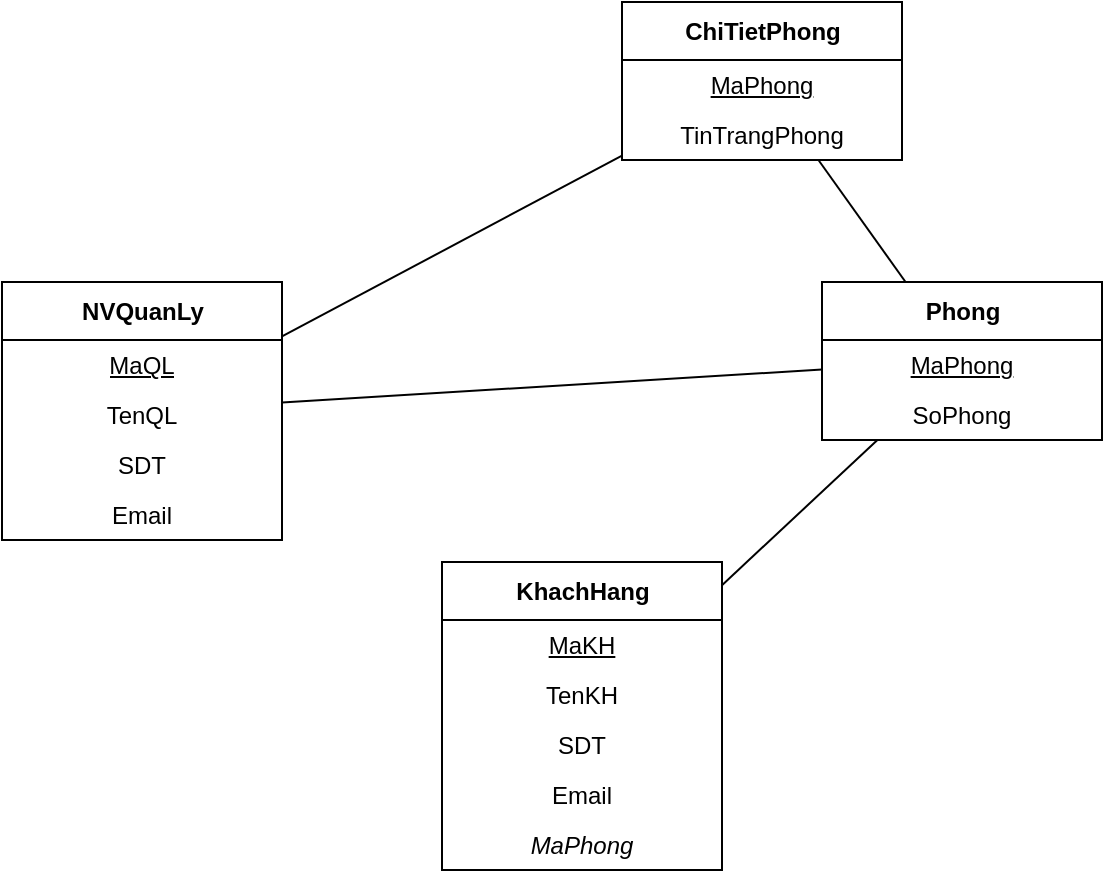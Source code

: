 <mxfile version="17.1.3" type="device"><diagram id="W-1X4iEh-EyaZDf7BX2V" name="Page-1"><mxGraphModel dx="996" dy="620" grid="1" gridSize="10" guides="1" tooltips="1" connect="1" arrows="1" fold="1" page="1" pageScale="1" pageWidth="850" pageHeight="1100" math="0" shadow="0"><root><mxCell id="0"/><mxCell id="1" parent="0"/><mxCell id="vqLzQNtrhKifFuW4FhJp-1" value="NVQuanLy" style="swimlane;fontStyle=1;align=center;verticalAlign=middle;childLayout=stackLayout;horizontal=1;startSize=29;horizontalStack=0;resizeParent=1;resizeParentMax=0;resizeLast=0;collapsible=0;marginBottom=0;html=1;" vertex="1" parent="1"><mxGeometry x="100" y="180" width="140" height="129" as="geometry"/></mxCell><mxCell id="vqLzQNtrhKifFuW4FhJp-2" value="&lt;u&gt;MaQL&lt;/u&gt;" style="text;html=1;strokeColor=none;fillColor=none;align=center;verticalAlign=middle;spacingLeft=4;spacingRight=4;overflow=hidden;rotatable=0;points=[[0,0.5],[1,0.5]];portConstraint=eastwest;" vertex="1" parent="vqLzQNtrhKifFuW4FhJp-1"><mxGeometry y="29" width="140" height="25" as="geometry"/></mxCell><mxCell id="vqLzQNtrhKifFuW4FhJp-4" value="TenQL" style="text;html=1;strokeColor=none;fillColor=none;align=center;verticalAlign=middle;spacingLeft=4;spacingRight=4;overflow=hidden;rotatable=0;points=[[0,0.5],[1,0.5]];portConstraint=eastwest;" vertex="1" parent="vqLzQNtrhKifFuW4FhJp-1"><mxGeometry y="54" width="140" height="25" as="geometry"/></mxCell><mxCell id="vqLzQNtrhKifFuW4FhJp-5" value="SDT" style="text;html=1;strokeColor=none;fillColor=none;align=center;verticalAlign=middle;spacingLeft=4;spacingRight=4;overflow=hidden;rotatable=0;points=[[0,0.5],[1,0.5]];portConstraint=eastwest;" vertex="1" parent="vqLzQNtrhKifFuW4FhJp-1"><mxGeometry y="79" width="140" height="25" as="geometry"/></mxCell><mxCell id="vqLzQNtrhKifFuW4FhJp-6" value="Email" style="text;html=1;strokeColor=none;fillColor=none;align=center;verticalAlign=middle;spacingLeft=4;spacingRight=4;overflow=hidden;rotatable=0;points=[[0,0.5],[1,0.5]];portConstraint=eastwest;" vertex="1" parent="vqLzQNtrhKifFuW4FhJp-1"><mxGeometry y="104" width="140" height="25" as="geometry"/></mxCell><mxCell id="vqLzQNtrhKifFuW4FhJp-7" value="Phong" style="swimlane;fontStyle=1;align=center;verticalAlign=middle;childLayout=stackLayout;horizontal=1;startSize=29;horizontalStack=0;resizeParent=1;resizeParentMax=0;resizeLast=0;collapsible=0;marginBottom=0;html=1;" vertex="1" parent="1"><mxGeometry x="510" y="180" width="140" height="79" as="geometry"/></mxCell><mxCell id="vqLzQNtrhKifFuW4FhJp-8" value="&lt;u&gt;MaPhong&lt;/u&gt;" style="text;html=1;strokeColor=none;fillColor=none;align=center;verticalAlign=middle;spacingLeft=4;spacingRight=4;overflow=hidden;rotatable=0;points=[[0,0.5],[1,0.5]];portConstraint=eastwest;" vertex="1" parent="vqLzQNtrhKifFuW4FhJp-7"><mxGeometry y="29" width="140" height="25" as="geometry"/></mxCell><mxCell id="vqLzQNtrhKifFuW4FhJp-9" value="SoPhong" style="text;html=1;strokeColor=none;fillColor=none;align=center;verticalAlign=middle;spacingLeft=4;spacingRight=4;overflow=hidden;rotatable=0;points=[[0,0.5],[1,0.5]];portConstraint=eastwest;" vertex="1" parent="vqLzQNtrhKifFuW4FhJp-7"><mxGeometry y="54" width="140" height="25" as="geometry"/></mxCell><mxCell id="vqLzQNtrhKifFuW4FhJp-12" value="ChiTietPhong" style="swimlane;fontStyle=1;align=center;verticalAlign=middle;childLayout=stackLayout;horizontal=1;startSize=29;horizontalStack=0;resizeParent=1;resizeParentMax=0;resizeLast=0;collapsible=0;marginBottom=0;html=1;" vertex="1" parent="1"><mxGeometry x="410" y="40" width="140" height="79" as="geometry"/></mxCell><mxCell id="vqLzQNtrhKifFuW4FhJp-13" value="&lt;u&gt;MaPhong&lt;/u&gt;" style="text;html=1;strokeColor=none;fillColor=none;align=center;verticalAlign=middle;spacingLeft=4;spacingRight=4;overflow=hidden;rotatable=0;points=[[0,0.5],[1,0.5]];portConstraint=eastwest;" vertex="1" parent="vqLzQNtrhKifFuW4FhJp-12"><mxGeometry y="29" width="140" height="25" as="geometry"/></mxCell><mxCell id="vqLzQNtrhKifFuW4FhJp-15" value="TinTrangPhong" style="text;html=1;strokeColor=none;fillColor=none;align=center;verticalAlign=middle;spacingLeft=4;spacingRight=4;overflow=hidden;rotatable=0;points=[[0,0.5],[1,0.5]];portConstraint=eastwest;" vertex="1" parent="vqLzQNtrhKifFuW4FhJp-12"><mxGeometry y="54" width="140" height="25" as="geometry"/></mxCell><mxCell id="vqLzQNtrhKifFuW4FhJp-16" value="KhachHang" style="swimlane;fontStyle=1;align=center;verticalAlign=middle;childLayout=stackLayout;horizontal=1;startSize=29;horizontalStack=0;resizeParent=1;resizeParentMax=0;resizeLast=0;collapsible=0;marginBottom=0;html=1;" vertex="1" parent="1"><mxGeometry x="320" y="320" width="140" height="154" as="geometry"/></mxCell><mxCell id="vqLzQNtrhKifFuW4FhJp-17" value="&lt;u&gt;MaKH&lt;/u&gt;" style="text;html=1;strokeColor=none;fillColor=none;align=center;verticalAlign=middle;spacingLeft=4;spacingRight=4;overflow=hidden;rotatable=0;points=[[0,0.5],[1,0.5]];portConstraint=eastwest;" vertex="1" parent="vqLzQNtrhKifFuW4FhJp-16"><mxGeometry y="29" width="140" height="25" as="geometry"/></mxCell><mxCell id="vqLzQNtrhKifFuW4FhJp-19" value="TenKH" style="text;html=1;strokeColor=none;fillColor=none;align=center;verticalAlign=middle;spacingLeft=4;spacingRight=4;overflow=hidden;rotatable=0;points=[[0,0.5],[1,0.5]];portConstraint=eastwest;" vertex="1" parent="vqLzQNtrhKifFuW4FhJp-16"><mxGeometry y="54" width="140" height="25" as="geometry"/></mxCell><mxCell id="vqLzQNtrhKifFuW4FhJp-20" value="SDT" style="text;html=1;strokeColor=none;fillColor=none;align=center;verticalAlign=middle;spacingLeft=4;spacingRight=4;overflow=hidden;rotatable=0;points=[[0,0.5],[1,0.5]];portConstraint=eastwest;" vertex="1" parent="vqLzQNtrhKifFuW4FhJp-16"><mxGeometry y="79" width="140" height="25" as="geometry"/></mxCell><mxCell id="vqLzQNtrhKifFuW4FhJp-21" value="Email" style="text;html=1;strokeColor=none;fillColor=none;align=center;verticalAlign=middle;spacingLeft=4;spacingRight=4;overflow=hidden;rotatable=0;points=[[0,0.5],[1,0.5]];portConstraint=eastwest;" vertex="1" parent="vqLzQNtrhKifFuW4FhJp-16"><mxGeometry y="104" width="140" height="25" as="geometry"/></mxCell><mxCell id="vqLzQNtrhKifFuW4FhJp-25" value="&lt;i&gt;MaPhong&lt;/i&gt;" style="text;html=1;strokeColor=none;fillColor=none;align=center;verticalAlign=middle;spacingLeft=4;spacingRight=4;overflow=hidden;rotatable=0;points=[[0,0.5],[1,0.5]];portConstraint=eastwest;" vertex="1" parent="vqLzQNtrhKifFuW4FhJp-16"><mxGeometry y="129" width="140" height="25" as="geometry"/></mxCell><mxCell id="vqLzQNtrhKifFuW4FhJp-22" value="" style="endArrow=none;html=1;rounded=0;" edge="1" parent="1" source="vqLzQNtrhKifFuW4FhJp-7" target="vqLzQNtrhKifFuW4FhJp-12"><mxGeometry width="50" height="50" relative="1" as="geometry"><mxPoint x="360" y="230" as="sourcePoint"/><mxPoint x="410" y="180" as="targetPoint"/></mxGeometry></mxCell><mxCell id="vqLzQNtrhKifFuW4FhJp-23" value="" style="endArrow=none;html=1;rounded=0;" edge="1" parent="1" source="vqLzQNtrhKifFuW4FhJp-1" target="vqLzQNtrhKifFuW4FhJp-12"><mxGeometry width="50" height="50" relative="1" as="geometry"><mxPoint x="400" y="310" as="sourcePoint"/><mxPoint x="450" y="260" as="targetPoint"/></mxGeometry></mxCell><mxCell id="vqLzQNtrhKifFuW4FhJp-24" value="" style="endArrow=none;html=1;rounded=0;" edge="1" parent="1" source="vqLzQNtrhKifFuW4FhJp-16" target="vqLzQNtrhKifFuW4FhJp-7"><mxGeometry width="50" height="50" relative="1" as="geometry"><mxPoint x="370" y="280" as="sourcePoint"/><mxPoint x="420" y="230" as="targetPoint"/></mxGeometry></mxCell><mxCell id="vqLzQNtrhKifFuW4FhJp-26" value="" style="endArrow=none;html=1;rounded=0;" edge="1" parent="1" source="vqLzQNtrhKifFuW4FhJp-1" target="vqLzQNtrhKifFuW4FhJp-7"><mxGeometry width="50" height="50" relative="1" as="geometry"><mxPoint x="400" y="310" as="sourcePoint"/><mxPoint x="450" y="260" as="targetPoint"/></mxGeometry></mxCell></root></mxGraphModel></diagram></mxfile>
